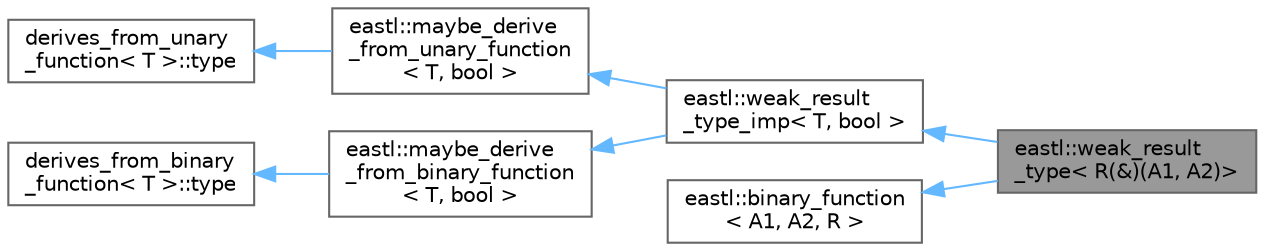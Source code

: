 digraph "eastl::weak_result_type&lt; R(&amp;)(A1, A2)&gt;"
{
 // LATEX_PDF_SIZE
  bgcolor="transparent";
  edge [fontname=Helvetica,fontsize=10,labelfontname=Helvetica,labelfontsize=10];
  node [fontname=Helvetica,fontsize=10,shape=box,height=0.2,width=0.4];
  rankdir="LR";
  Node1 [id="Node000001",label="eastl::weak_result\l_type\< R(&)(A1, A2)\>",height=0.2,width=0.4,color="gray40", fillcolor="grey60", style="filled", fontcolor="black",tooltip=" "];
  Node2 -> Node1 [id="edge7_Node000001_Node000002",dir="back",color="steelblue1",style="solid",tooltip=" "];
  Node2 [id="Node000002",label="eastl::weak_result\l_type_imp\< T, bool \>",height=0.2,width=0.4,color="gray40", fillcolor="white", style="filled",URL="$structeastl_1_1weak__result__type__imp.html",tooltip=" "];
  Node3 -> Node2 [id="edge8_Node000002_Node000003",dir="back",color="steelblue1",style="solid",tooltip=" "];
  Node3 [id="Node000003",label="eastl::maybe_derive\l_from_unary_function\l\< T, bool \>",height=0.2,width=0.4,color="gray40", fillcolor="white", style="filled",URL="$structeastl_1_1maybe__derive__from__unary__function.html",tooltip=" "];
  Node4 -> Node3 [id="edge9_Node000003_Node000004",dir="back",color="steelblue1",style="solid",tooltip=" "];
  Node4 [id="Node000004",label="derives_from_unary\l_function\< T \>::type",height=0.2,width=0.4,color="gray40", fillcolor="white", style="filled",tooltip=" "];
  Node5 -> Node2 [id="edge10_Node000002_Node000005",dir="back",color="steelblue1",style="solid",tooltip=" "];
  Node5 [id="Node000005",label="eastl::maybe_derive\l_from_binary_function\l\< T, bool \>",height=0.2,width=0.4,color="gray40", fillcolor="white", style="filled",URL="$structeastl_1_1maybe__derive__from__binary__function.html",tooltip=" "];
  Node6 -> Node5 [id="edge11_Node000005_Node000006",dir="back",color="steelblue1",style="solid",tooltip=" "];
  Node6 [id="Node000006",label="derives_from_binary\l_function\< T \>::type",height=0.2,width=0.4,color="gray40", fillcolor="white", style="filled",tooltip=" "];
  Node7 -> Node1 [id="edge12_Node000001_Node000007",dir="back",color="steelblue1",style="solid",tooltip=" "];
  Node7 [id="Node000007",label="eastl::binary_function\l\< A1, A2, R \>",height=0.2,width=0.4,color="gray40", fillcolor="white", style="filled",URL="$structeastl_1_1binary__function.html",tooltip=" "];
}
